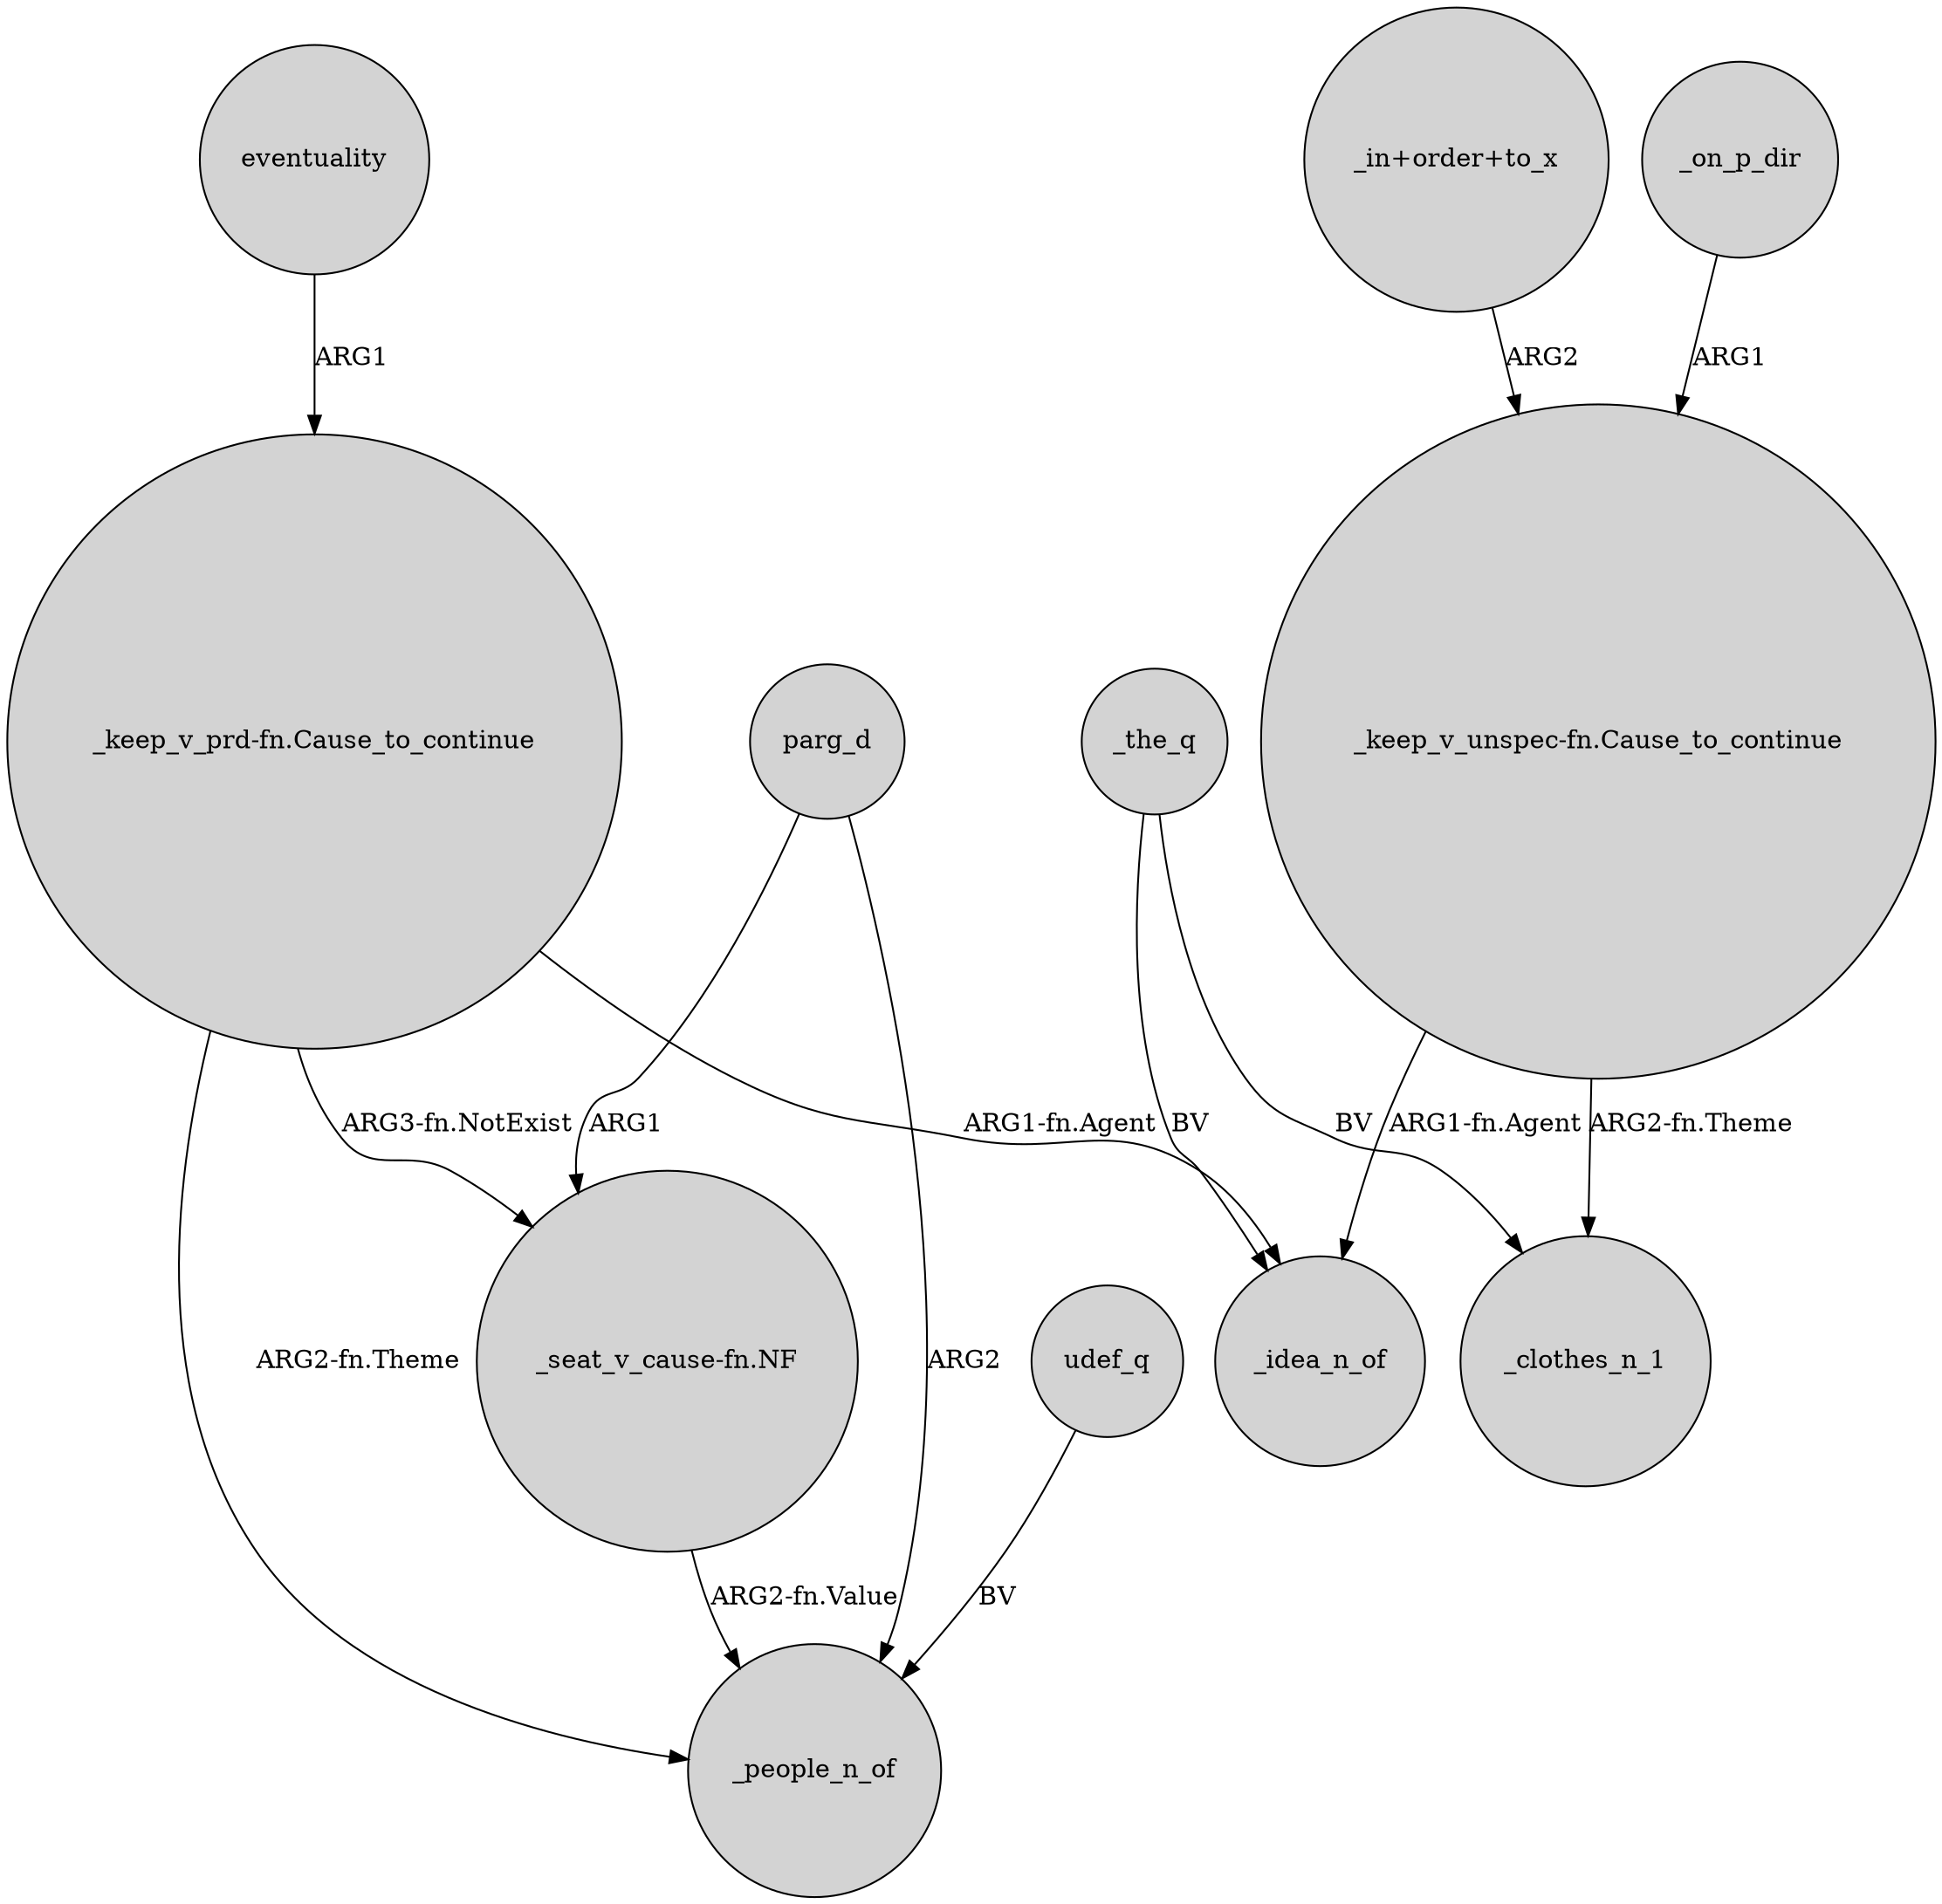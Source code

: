 digraph {
	node [shape=circle style=filled]
	eventuality -> "_keep_v_prd-fn.Cause_to_continue" [label=ARG1]
	parg_d -> "_seat_v_cause-fn.NF" [label=ARG1]
	_on_p_dir -> "_keep_v_unspec-fn.Cause_to_continue" [label=ARG1]
	_the_q -> _idea_n_of [label=BV]
	"_keep_v_prd-fn.Cause_to_continue" -> "_seat_v_cause-fn.NF" [label="ARG3-fn.NotExist"]
	"_keep_v_unspec-fn.Cause_to_continue" -> _clothes_n_1 [label="ARG2-fn.Theme"]
	"_keep_v_unspec-fn.Cause_to_continue" -> _idea_n_of [label="ARG1-fn.Agent"]
	"_in+order+to_x" -> "_keep_v_unspec-fn.Cause_to_continue" [label=ARG2]
	"_seat_v_cause-fn.NF" -> _people_n_of [label="ARG2-fn.Value"]
	parg_d -> _people_n_of [label=ARG2]
	_the_q -> _clothes_n_1 [label=BV]
	"_keep_v_prd-fn.Cause_to_continue" -> _people_n_of [label="ARG2-fn.Theme"]
	"_keep_v_prd-fn.Cause_to_continue" -> _idea_n_of [label="ARG1-fn.Agent"]
	udef_q -> _people_n_of [label=BV]
}
